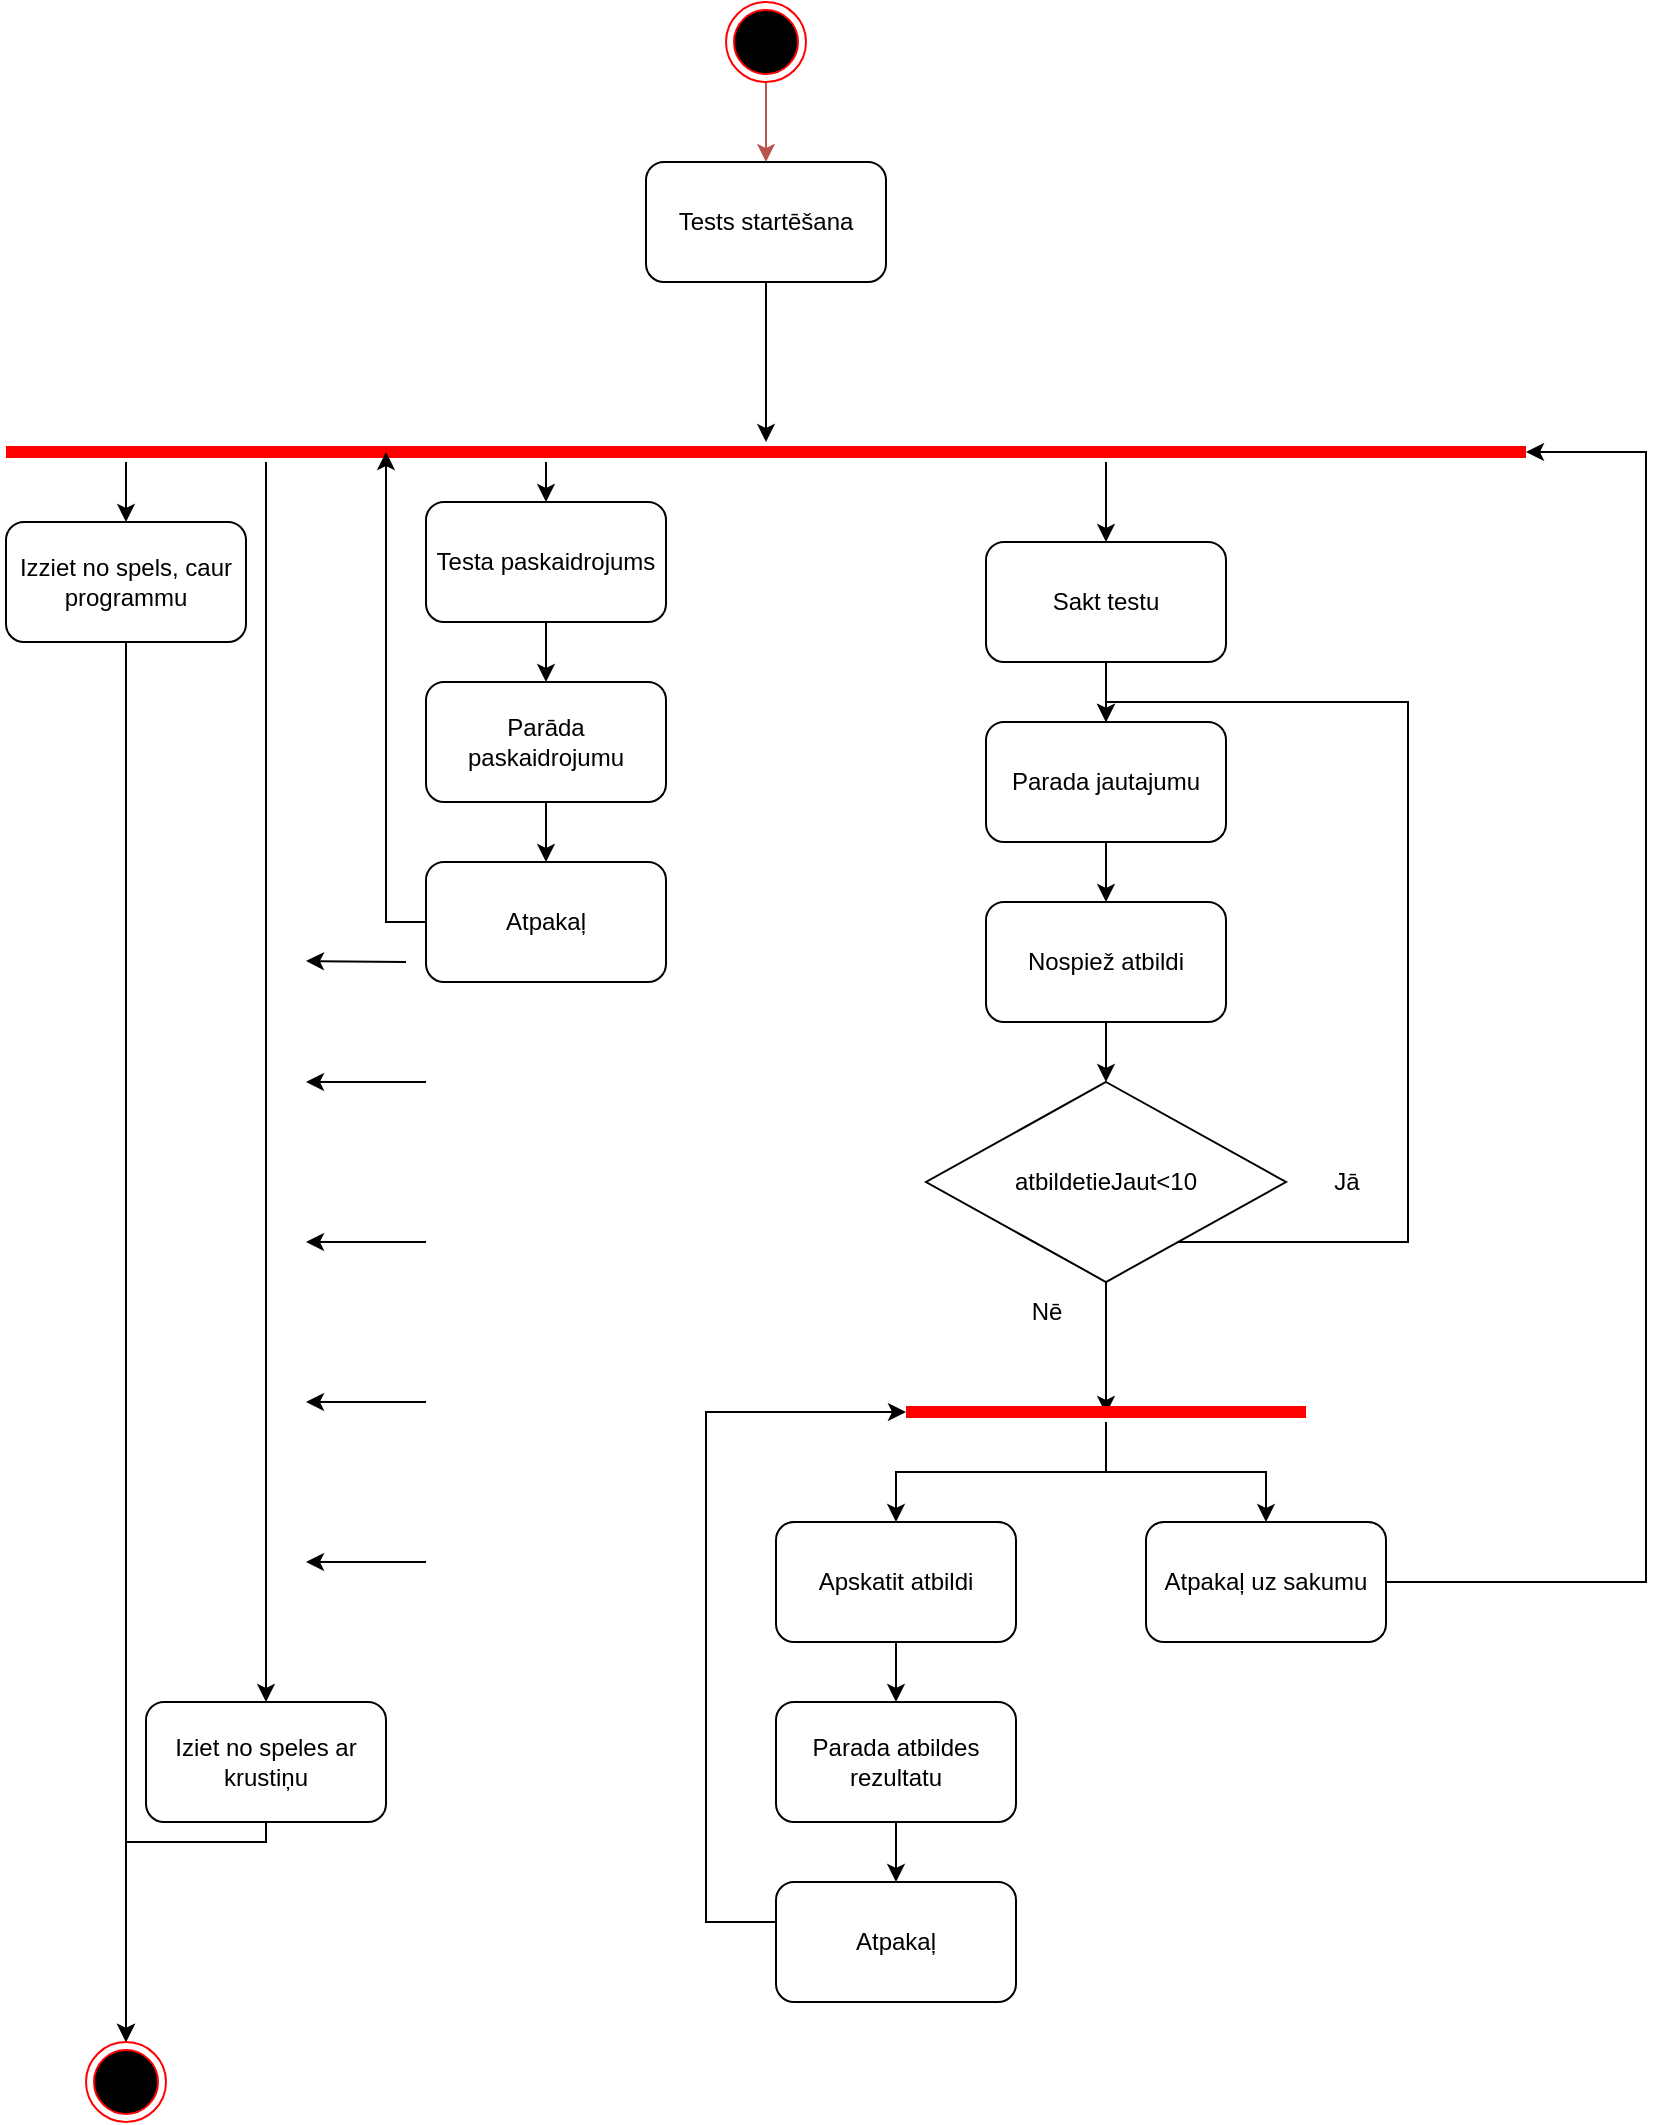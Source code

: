 <mxfile version="21.3.8" type="device">
  <diagram name="Page-1" id="-XhfklUBDijPIlDSdCkM">
    <mxGraphModel dx="1393" dy="766" grid="1" gridSize="10" guides="1" tooltips="1" connect="1" arrows="1" fold="1" page="1" pageScale="1" pageWidth="850" pageHeight="1100" math="0" shadow="0">
      <root>
        <mxCell id="0" />
        <mxCell id="1" parent="0" />
        <mxCell id="3ZqtxyIKiSGW2XbpStX3-4" value="" style="edgeStyle=orthogonalEdgeStyle;rounded=0;orthogonalLoop=1;jettySize=auto;html=1;fillColor=#f8cecc;strokeColor=#b85450;" edge="1" parent="1" source="3ZqtxyIKiSGW2XbpStX3-1" target="3ZqtxyIKiSGW2XbpStX3-3">
          <mxGeometry relative="1" as="geometry" />
        </mxCell>
        <mxCell id="3ZqtxyIKiSGW2XbpStX3-1" value="" style="ellipse;html=1;shape=endState;fillColor=#000000;strokeColor=#ff0000;" vertex="1" parent="1">
          <mxGeometry x="370" y="20" width="40" height="40" as="geometry" />
        </mxCell>
        <mxCell id="3ZqtxyIKiSGW2XbpStX3-8" style="edgeStyle=orthogonalEdgeStyle;rounded=0;orthogonalLoop=1;jettySize=auto;html=1;" edge="1" parent="1" source="3ZqtxyIKiSGW2XbpStX3-3" target="3ZqtxyIKiSGW2XbpStX3-5">
          <mxGeometry relative="1" as="geometry" />
        </mxCell>
        <mxCell id="3ZqtxyIKiSGW2XbpStX3-3" value="Tests startēšana" style="rounded=1;whiteSpace=wrap;html=1;" vertex="1" parent="1">
          <mxGeometry x="330" y="100" width="120" height="60" as="geometry" />
        </mxCell>
        <mxCell id="3ZqtxyIKiSGW2XbpStX3-18" style="edgeStyle=orthogonalEdgeStyle;rounded=0;orthogonalLoop=1;jettySize=auto;html=1;entryX=0.5;entryY=0;entryDx=0;entryDy=0;" edge="1" parent="1" source="3ZqtxyIKiSGW2XbpStX3-5" target="3ZqtxyIKiSGW2XbpStX3-12">
          <mxGeometry relative="1" as="geometry">
            <Array as="points">
              <mxPoint x="530" y="250" />
              <mxPoint x="530" y="250" />
            </Array>
          </mxGeometry>
        </mxCell>
        <mxCell id="3ZqtxyIKiSGW2XbpStX3-19" style="edgeStyle=orthogonalEdgeStyle;rounded=0;orthogonalLoop=1;jettySize=auto;html=1;entryX=0.5;entryY=0;entryDx=0;entryDy=0;" edge="1" parent="1" source="3ZqtxyIKiSGW2XbpStX3-5" target="3ZqtxyIKiSGW2XbpStX3-10">
          <mxGeometry relative="1" as="geometry">
            <Array as="points">
              <mxPoint x="230" y="250" />
              <mxPoint x="230" y="250" />
            </Array>
          </mxGeometry>
        </mxCell>
        <mxCell id="3ZqtxyIKiSGW2XbpStX3-23" style="edgeStyle=orthogonalEdgeStyle;rounded=0;orthogonalLoop=1;jettySize=auto;html=1;entryX=0.5;entryY=0;entryDx=0;entryDy=0;" edge="1" parent="1" source="3ZqtxyIKiSGW2XbpStX3-5" target="3ZqtxyIKiSGW2XbpStX3-20">
          <mxGeometry relative="1" as="geometry">
            <Array as="points">
              <mxPoint x="140" y="440" />
              <mxPoint x="140" y="440" />
            </Array>
          </mxGeometry>
        </mxCell>
        <mxCell id="3ZqtxyIKiSGW2XbpStX3-29" value="" style="edgeStyle=orthogonalEdgeStyle;rounded=0;orthogonalLoop=1;jettySize=auto;html=1;entryX=0.5;entryY=0;entryDx=0;entryDy=0;" edge="1" parent="1" source="3ZqtxyIKiSGW2XbpStX3-5" target="3ZqtxyIKiSGW2XbpStX3-11">
          <mxGeometry relative="1" as="geometry">
            <mxPoint x="510" y="290" as="targetPoint" />
            <Array as="points">
              <mxPoint x="280" y="270" />
              <mxPoint x="280" y="270" />
            </Array>
          </mxGeometry>
        </mxCell>
        <mxCell id="3ZqtxyIKiSGW2XbpStX3-5" value="" style="shape=line;html=1;strokeWidth=6;strokeColor=#ff0000;" vertex="1" parent="1">
          <mxGeometry x="10" y="240" width="760" height="10" as="geometry" />
        </mxCell>
        <mxCell id="3ZqtxyIKiSGW2XbpStX3-14" value="" style="edgeStyle=orthogonalEdgeStyle;rounded=0;orthogonalLoop=1;jettySize=auto;html=1;" edge="1" parent="1" source="3ZqtxyIKiSGW2XbpStX3-10" target="3ZqtxyIKiSGW2XbpStX3-13">
          <mxGeometry relative="1" as="geometry" />
        </mxCell>
        <mxCell id="3ZqtxyIKiSGW2XbpStX3-10" value="Izziet no spels, caur programmu" style="rounded=1;whiteSpace=wrap;html=1;" vertex="1" parent="1">
          <mxGeometry x="10" y="280" width="120" height="60" as="geometry" />
        </mxCell>
        <mxCell id="3ZqtxyIKiSGW2XbpStX3-28" value="" style="edgeStyle=orthogonalEdgeStyle;rounded=0;orthogonalLoop=1;jettySize=auto;html=1;entryX=0.5;entryY=0;entryDx=0;entryDy=0;" edge="1" parent="1" source="3ZqtxyIKiSGW2XbpStX3-11" target="3ZqtxyIKiSGW2XbpStX3-33">
          <mxGeometry relative="1" as="geometry">
            <mxPoint x="390" y="360" as="targetPoint" />
            <Array as="points">
              <mxPoint x="280" y="350" />
              <mxPoint x="280" y="350" />
            </Array>
          </mxGeometry>
        </mxCell>
        <mxCell id="3ZqtxyIKiSGW2XbpStX3-11" value="Testa paskaidrojums" style="rounded=1;whiteSpace=wrap;html=1;" vertex="1" parent="1">
          <mxGeometry x="220" y="270" width="120" height="60" as="geometry" />
        </mxCell>
        <mxCell id="3ZqtxyIKiSGW2XbpStX3-41" value="" style="edgeStyle=orthogonalEdgeStyle;rounded=0;orthogonalLoop=1;jettySize=auto;html=1;" edge="1" parent="1" source="3ZqtxyIKiSGW2XbpStX3-12" target="3ZqtxyIKiSGW2XbpStX3-34">
          <mxGeometry relative="1" as="geometry" />
        </mxCell>
        <mxCell id="3ZqtxyIKiSGW2XbpStX3-12" value="Sakt testu" style="rounded=1;whiteSpace=wrap;html=1;" vertex="1" parent="1">
          <mxGeometry x="500" y="290" width="120" height="60" as="geometry" />
        </mxCell>
        <mxCell id="3ZqtxyIKiSGW2XbpStX3-13" value="" style="ellipse;html=1;shape=endState;fillColor=#000000;strokeColor=#ff0000;" vertex="1" parent="1">
          <mxGeometry x="50" y="1040" width="40" height="40" as="geometry" />
        </mxCell>
        <mxCell id="3ZqtxyIKiSGW2XbpStX3-21" style="edgeStyle=orthogonalEdgeStyle;rounded=0;orthogonalLoop=1;jettySize=auto;html=1;entryX=0.5;entryY=0;entryDx=0;entryDy=0;" edge="1" parent="1" source="3ZqtxyIKiSGW2XbpStX3-20" target="3ZqtxyIKiSGW2XbpStX3-13">
          <mxGeometry relative="1" as="geometry">
            <Array as="points">
              <mxPoint x="70" y="940" />
            </Array>
          </mxGeometry>
        </mxCell>
        <mxCell id="3ZqtxyIKiSGW2XbpStX3-20" value="Iziet no speles ar krustiņu" style="rounded=1;whiteSpace=wrap;html=1;" vertex="1" parent="1">
          <mxGeometry x="80" y="870" width="120" height="60" as="geometry" />
        </mxCell>
        <mxCell id="3ZqtxyIKiSGW2XbpStX3-26" style="edgeStyle=orthogonalEdgeStyle;rounded=0;orthogonalLoop=1;jettySize=auto;html=1;entryX=0.25;entryY=0.5;entryDx=0;entryDy=0;entryPerimeter=0;" edge="1" parent="1" source="3ZqtxyIKiSGW2XbpStX3-24" target="3ZqtxyIKiSGW2XbpStX3-5">
          <mxGeometry relative="1" as="geometry">
            <Array as="points">
              <mxPoint x="200" y="480" />
            </Array>
          </mxGeometry>
        </mxCell>
        <mxCell id="3ZqtxyIKiSGW2XbpStX3-24" value="Atpakaļ" style="rounded=1;whiteSpace=wrap;html=1;" vertex="1" parent="1">
          <mxGeometry x="220" y="450" width="120" height="60" as="geometry" />
        </mxCell>
        <mxCell id="3ZqtxyIKiSGW2XbpStX3-30" value="" style="edgeStyle=orthogonalEdgeStyle;rounded=0;orthogonalLoop=1;jettySize=auto;html=1;exitX=0.5;exitY=1;exitDx=0;exitDy=0;" edge="1" parent="1" source="3ZqtxyIKiSGW2XbpStX3-33" target="3ZqtxyIKiSGW2XbpStX3-24">
          <mxGeometry relative="1" as="geometry">
            <mxPoint x="390" y="420" as="sourcePoint" />
          </mxGeometry>
        </mxCell>
        <mxCell id="3ZqtxyIKiSGW2XbpStX3-33" value="Parāda paskaidrojumu" style="rounded=1;whiteSpace=wrap;html=1;" vertex="1" parent="1">
          <mxGeometry x="220" y="360" width="120" height="60" as="geometry" />
        </mxCell>
        <mxCell id="3ZqtxyIKiSGW2XbpStX3-48" value="" style="edgeStyle=orthogonalEdgeStyle;rounded=0;orthogonalLoop=1;jettySize=auto;html=1;" edge="1" parent="1" source="3ZqtxyIKiSGW2XbpStX3-34" target="3ZqtxyIKiSGW2XbpStX3-44">
          <mxGeometry relative="1" as="geometry" />
        </mxCell>
        <mxCell id="3ZqtxyIKiSGW2XbpStX3-34" value="Parada jautajumu" style="rounded=1;whiteSpace=wrap;html=1;" vertex="1" parent="1">
          <mxGeometry x="500" y="380" width="120" height="60" as="geometry" />
        </mxCell>
        <mxCell id="3ZqtxyIKiSGW2XbpStX3-55" style="edgeStyle=orthogonalEdgeStyle;rounded=0;orthogonalLoop=1;jettySize=auto;html=1;entryX=0.5;entryY=0.6;entryDx=0;entryDy=0;entryPerimeter=0;" edge="1" parent="1" source="3ZqtxyIKiSGW2XbpStX3-39" target="3ZqtxyIKiSGW2XbpStX3-52">
          <mxGeometry relative="1" as="geometry" />
        </mxCell>
        <mxCell id="3ZqtxyIKiSGW2XbpStX3-68" style="edgeStyle=orthogonalEdgeStyle;rounded=0;orthogonalLoop=1;jettySize=auto;html=1;entryX=0.5;entryY=0;entryDx=0;entryDy=0;" edge="1" parent="1" source="3ZqtxyIKiSGW2XbpStX3-39" target="3ZqtxyIKiSGW2XbpStX3-34">
          <mxGeometry relative="1" as="geometry">
            <mxPoint x="710" y="370" as="targetPoint" />
            <Array as="points">
              <mxPoint x="711" y="640" />
              <mxPoint x="711" y="370" />
              <mxPoint x="560" y="370" />
            </Array>
          </mxGeometry>
        </mxCell>
        <mxCell id="3ZqtxyIKiSGW2XbpStX3-39" value="atbildetieJaut&amp;lt;10" style="rhombus;whiteSpace=wrap;html=1;" vertex="1" parent="1">
          <mxGeometry x="470" y="560" width="180" height="100" as="geometry" />
        </mxCell>
        <mxCell id="3ZqtxyIKiSGW2XbpStX3-45" style="edgeStyle=orthogonalEdgeStyle;rounded=0;orthogonalLoop=1;jettySize=auto;html=1;entryX=0.5;entryY=0;entryDx=0;entryDy=0;" edge="1" parent="1" source="3ZqtxyIKiSGW2XbpStX3-44" target="3ZqtxyIKiSGW2XbpStX3-39">
          <mxGeometry relative="1" as="geometry" />
        </mxCell>
        <mxCell id="3ZqtxyIKiSGW2XbpStX3-44" value="Nospiež atbildi" style="rounded=1;whiteSpace=wrap;html=1;" vertex="1" parent="1">
          <mxGeometry x="500" y="470" width="120" height="60" as="geometry" />
        </mxCell>
        <mxCell id="3ZqtxyIKiSGW2XbpStX3-46" value="Jā" style="text;html=1;align=center;verticalAlign=middle;resizable=0;points=[];autosize=1;strokeColor=none;fillColor=none;" vertex="1" parent="1">
          <mxGeometry x="660" y="595" width="40" height="30" as="geometry" />
        </mxCell>
        <mxCell id="3ZqtxyIKiSGW2XbpStX3-47" value="Nē" style="text;html=1;align=center;verticalAlign=middle;resizable=0;points=[];autosize=1;strokeColor=none;fillColor=none;" vertex="1" parent="1">
          <mxGeometry x="510" y="660" width="40" height="30" as="geometry" />
        </mxCell>
        <mxCell id="3ZqtxyIKiSGW2XbpStX3-60" value="" style="edgeStyle=orthogonalEdgeStyle;rounded=0;orthogonalLoop=1;jettySize=auto;html=1;entryX=0.5;entryY=0;entryDx=0;entryDy=0;" edge="1" parent="1" source="3ZqtxyIKiSGW2XbpStX3-50" target="3ZqtxyIKiSGW2XbpStX3-57">
          <mxGeometry relative="1" as="geometry" />
        </mxCell>
        <mxCell id="3ZqtxyIKiSGW2XbpStX3-50" value="Apskatit atbildi" style="rounded=1;whiteSpace=wrap;html=1;" vertex="1" parent="1">
          <mxGeometry x="395" y="780" width="120" height="60" as="geometry" />
        </mxCell>
        <mxCell id="3ZqtxyIKiSGW2XbpStX3-64" style="edgeStyle=orthogonalEdgeStyle;rounded=0;orthogonalLoop=1;jettySize=auto;html=1;entryX=0.5;entryY=0;entryDx=0;entryDy=0;" edge="1" parent="1" source="3ZqtxyIKiSGW2XbpStX3-52" target="3ZqtxyIKiSGW2XbpStX3-50">
          <mxGeometry relative="1" as="geometry" />
        </mxCell>
        <mxCell id="3ZqtxyIKiSGW2XbpStX3-65" style="edgeStyle=orthogonalEdgeStyle;rounded=0;orthogonalLoop=1;jettySize=auto;html=1;entryX=0.5;entryY=0;entryDx=0;entryDy=0;" edge="1" parent="1" source="3ZqtxyIKiSGW2XbpStX3-52" target="3ZqtxyIKiSGW2XbpStX3-56">
          <mxGeometry relative="1" as="geometry" />
        </mxCell>
        <mxCell id="3ZqtxyIKiSGW2XbpStX3-52" value="" style="shape=line;html=1;strokeWidth=6;strokeColor=#ff0000;" vertex="1" parent="1">
          <mxGeometry x="460" y="720" width="200" height="10" as="geometry" />
        </mxCell>
        <mxCell id="3ZqtxyIKiSGW2XbpStX3-66" style="edgeStyle=orthogonalEdgeStyle;rounded=0;orthogonalLoop=1;jettySize=auto;html=1;entryX=1;entryY=0.5;entryDx=0;entryDy=0;entryPerimeter=0;" edge="1" parent="1" source="3ZqtxyIKiSGW2XbpStX3-56" target="3ZqtxyIKiSGW2XbpStX3-5">
          <mxGeometry relative="1" as="geometry">
            <mxPoint x="832" y="230" as="targetPoint" />
            <Array as="points">
              <mxPoint x="830" y="810" />
              <mxPoint x="830" y="245" />
            </Array>
          </mxGeometry>
        </mxCell>
        <mxCell id="3ZqtxyIKiSGW2XbpStX3-56" value="Atpakaļ uz sakumu" style="rounded=1;whiteSpace=wrap;html=1;" vertex="1" parent="1">
          <mxGeometry x="580" y="780" width="120" height="60" as="geometry" />
        </mxCell>
        <mxCell id="3ZqtxyIKiSGW2XbpStX3-62" value="" style="edgeStyle=orthogonalEdgeStyle;rounded=0;orthogonalLoop=1;jettySize=auto;html=1;" edge="1" parent="1" source="3ZqtxyIKiSGW2XbpStX3-57" target="3ZqtxyIKiSGW2XbpStX3-58">
          <mxGeometry relative="1" as="geometry" />
        </mxCell>
        <mxCell id="3ZqtxyIKiSGW2XbpStX3-57" value="Parada atbildes rezultatu" style="rounded=1;whiteSpace=wrap;html=1;" vertex="1" parent="1">
          <mxGeometry x="395" y="870" width="120" height="60" as="geometry" />
        </mxCell>
        <mxCell id="3ZqtxyIKiSGW2XbpStX3-59" style="edgeStyle=orthogonalEdgeStyle;rounded=0;orthogonalLoop=1;jettySize=auto;html=1;" edge="1" parent="1" source="3ZqtxyIKiSGW2XbpStX3-58" target="3ZqtxyIKiSGW2XbpStX3-52">
          <mxGeometry relative="1" as="geometry">
            <Array as="points">
              <mxPoint x="360" y="980" />
              <mxPoint x="360" y="725" />
            </Array>
          </mxGeometry>
        </mxCell>
        <mxCell id="3ZqtxyIKiSGW2XbpStX3-58" value="Atpakaļ" style="rounded=1;whiteSpace=wrap;html=1;" vertex="1" parent="1">
          <mxGeometry x="395" y="960" width="120" height="60" as="geometry" />
        </mxCell>
        <mxCell id="3ZqtxyIKiSGW2XbpStX3-69" value="" style="edgeStyle=none;orthogonalLoop=1;jettySize=auto;html=1;rounded=0;" edge="1" parent="1">
          <mxGeometry width="100" relative="1" as="geometry">
            <mxPoint x="220" y="720" as="sourcePoint" />
            <mxPoint x="160" y="720" as="targetPoint" />
            <Array as="points" />
          </mxGeometry>
        </mxCell>
        <mxCell id="3ZqtxyIKiSGW2XbpStX3-71" value="" style="edgeStyle=none;orthogonalLoop=1;jettySize=auto;html=1;rounded=0;" edge="1" parent="1">
          <mxGeometry width="100" relative="1" as="geometry">
            <mxPoint x="220" y="800" as="sourcePoint" />
            <mxPoint x="160" y="800" as="targetPoint" />
            <Array as="points" />
          </mxGeometry>
        </mxCell>
        <mxCell id="3ZqtxyIKiSGW2XbpStX3-72" value="" style="edgeStyle=none;orthogonalLoop=1;jettySize=auto;html=1;rounded=0;" edge="1" parent="1">
          <mxGeometry width="100" relative="1" as="geometry">
            <mxPoint x="220" y="560" as="sourcePoint" />
            <mxPoint x="160" y="560" as="targetPoint" />
            <Array as="points" />
          </mxGeometry>
        </mxCell>
        <mxCell id="3ZqtxyIKiSGW2XbpStX3-73" value="" style="edgeStyle=none;orthogonalLoop=1;jettySize=auto;html=1;rounded=0;" edge="1" parent="1">
          <mxGeometry width="100" relative="1" as="geometry">
            <mxPoint x="220" y="640" as="sourcePoint" />
            <mxPoint x="160" y="640" as="targetPoint" />
            <Array as="points" />
          </mxGeometry>
        </mxCell>
        <mxCell id="3ZqtxyIKiSGW2XbpStX3-74" value="" style="edgeStyle=none;orthogonalLoop=1;jettySize=auto;html=1;rounded=0;" edge="1" parent="1">
          <mxGeometry width="100" relative="1" as="geometry">
            <mxPoint x="210" y="500" as="sourcePoint" />
            <mxPoint x="160" y="499.5" as="targetPoint" />
            <Array as="points" />
          </mxGeometry>
        </mxCell>
      </root>
    </mxGraphModel>
  </diagram>
</mxfile>
